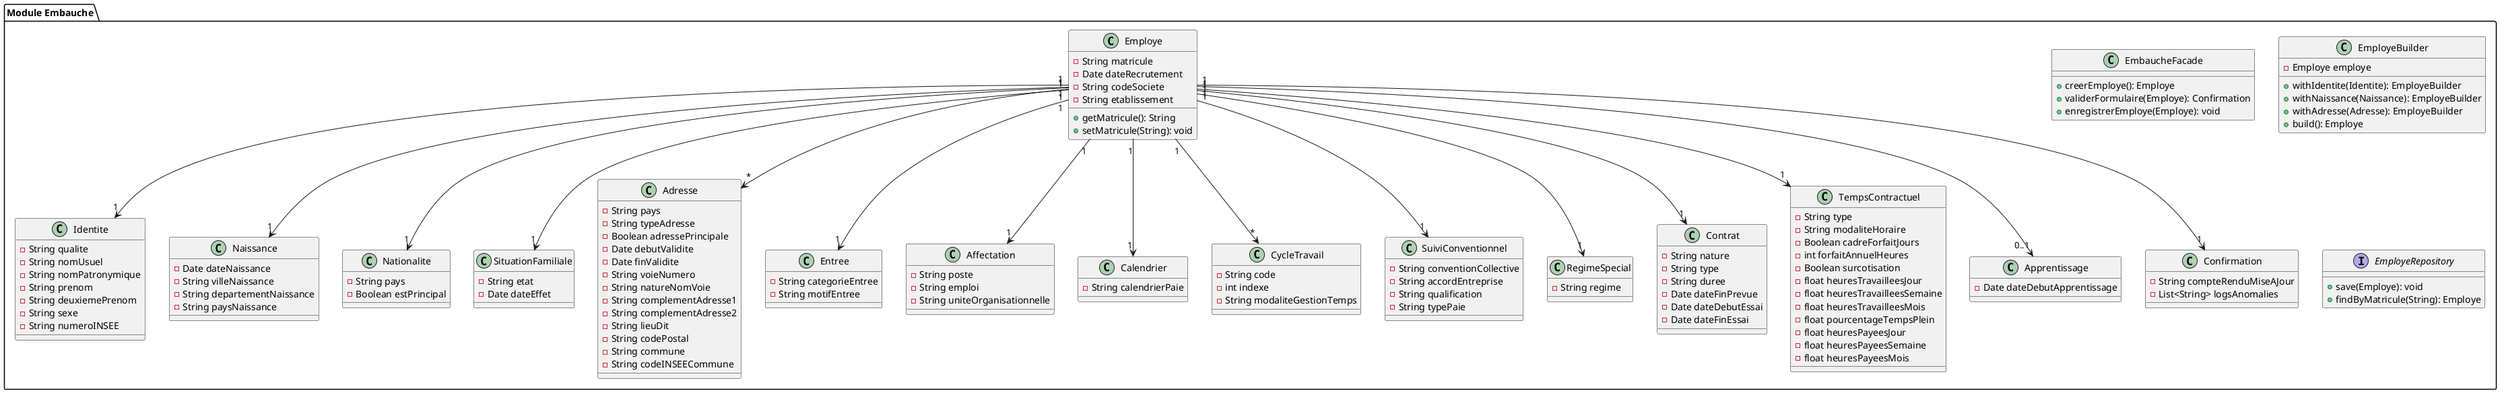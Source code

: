 @startuml
package "Module Embauche" {

  ' Entité principale : Employe
  class Employe {
    -String matricule
    -Date dateRecrutement
    -String codeSociete
    -String etablissement
    +getMatricule(): String
    +setMatricule(String): void
  }

  ' Renseignements individuels
  class Identite {
    -String qualite
    -String nomUsuel
    -String nomPatronymique
    -String prenom
    -String deuxiemePrenom
    -String sexe
    -String numeroINSEE
  }

  class Naissance {
    -Date dateNaissance
    -String villeNaissance
    -String departementNaissance
    -String paysNaissance
  }

  class Nationalite {
    -String pays
    -Boolean estPrincipal
  }

  class SituationFamiliale {
    -String etat
    -Date dateEffet
  }

  ' Adresse
  class Adresse {
    -String pays
    -String typeAdresse
    -Boolean adressePrincipale
    -Date debutValidite
    -Date finValidite
    -String voieNumero
    -String natureNomVoie
    -String complementAdresse1
    -String complementAdresse2
    -String lieuDit
    -String codePostal
    -String commune
    -String codeINSEECommune
  }

  ' Affectations
  class Entree {
    -String categorieEntree
    -String motifEntree
  }

  class Affectation {
    -String poste
    -String emploi
    -String uniteOrganisationnelle
  }

  class Calendrier {
    -String calendrierPaie
  }

  class CycleTravail {
    -String code
    -int indexe
    -String modaliteGestionTemps
  }

  ' Carrière
  class SuiviConventionnel {
    -String conventionCollective
    -String accordEntreprise
    -String qualification
    -String typePaie
  }

  class RegimeSpecial {
    -String regime
  }

  class Contrat {
    -String nature
    -String type
    -String duree
    -Date dateFinPrevue
    -Date dateDebutEssai
    -Date dateFinEssai
  }

  class TempsContractuel {
    -String type
    -String modaliteHoraire
    -Boolean cadreForfaitJours
    -int forfaitAnnuelHeures
    -Boolean surcotisation
    -float heuresTravailleesJour
    -float heuresTravailleesSemaine
    -float heuresTravailleesMois
    -float pourcentageTempsPlein
    -float heuresPayeesJour
    -float heuresPayeesSemaine
    -float heuresPayeesMois
  }

  class Apprentissage {
    -Date dateDebutApprentissage
  }

  ' Confirmation
  class Confirmation {
    -String compteRenduMiseAJour
    -List<String> logsAnomalies
  }

  ' Relations
  Employe "1" --> "1" Identite
  Employe "1" --> "1" Naissance
  Employe "1" --> "1" Nationalite
  Employe "1" --> "1" SituationFamiliale
  Employe "1" --> "*" Adresse
  Employe "1" --> "1" Entree
  Employe "1" --> "1" Affectation
  Employe "1" --> "1" Calendrier
  Employe "1" --> "*" CycleTravail
  Employe "1" --> "1" SuiviConventionnel
  Employe "1" --> "1" RegimeSpecial
  Employe "1" --> "1" Contrat
  Employe "1" --> "1" TempsContractuel
  Employe "1" --> "0..1" Apprentissage
  Employe "1" --> "1" Confirmation

  ' Façade pour simplifier l'accès
  class EmbaucheFacade {
    +creerEmploye(): Employe
    +validerFormulaire(Employe): Confirmation
    +enregistrerEmploye(Employe): void
  }

  ' Builder pour construire Employe
  class EmployeBuilder {
    -Employe employe
    +withIdentite(Identite): EmployeBuilder
    +withNaissance(Naissance): EmployeBuilder
    +withAdresse(Adresse): EmployeBuilder
    +build(): Employe
  }

  ' Repository pour la persistance
  interface EmployeRepository {
    +save(Employe): void
    +findByMatricule(String): Employe
  }

}

@enduml